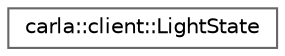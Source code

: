 digraph "类继承关系图"
{
 // INTERACTIVE_SVG=YES
 // LATEX_PDF_SIZE
  bgcolor="transparent";
  edge [fontname=Helvetica,fontsize=10,labelfontname=Helvetica,labelfontsize=10];
  node [fontname=Helvetica,fontsize=10,shape=box,height=0.2,width=0.4];
  rankdir="LR";
  Node0 [id="Node000000",label="carla::client::LightState",height=0.2,width=0.4,color="grey40", fillcolor="white", style="filled",URL="$d9/d19/structcarla_1_1client_1_1LightState.html",tooltip=" "];
}
